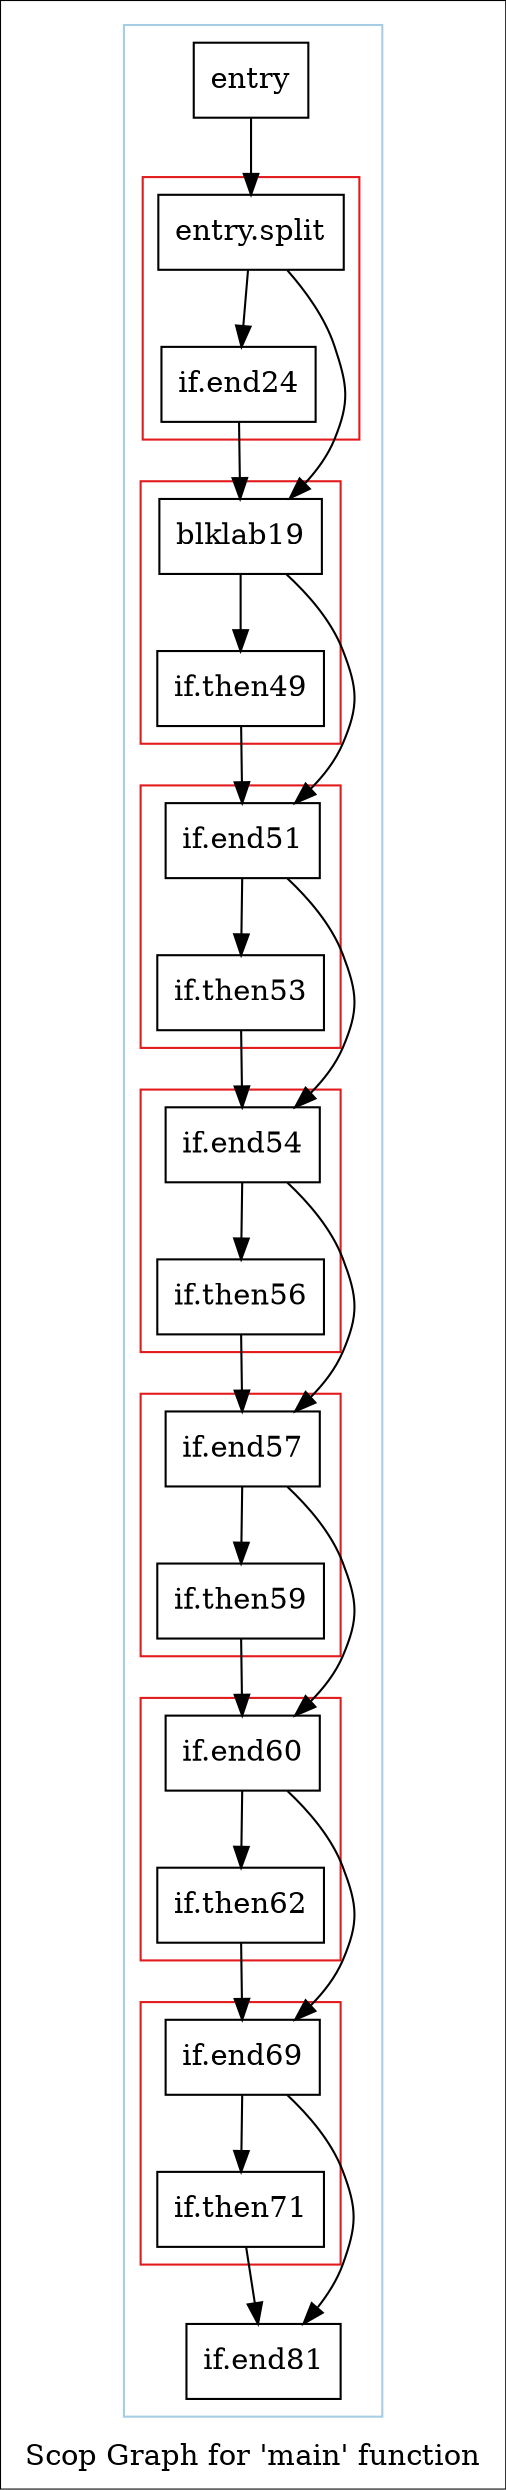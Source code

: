 digraph "Scop Graph for 'main' function" {
	label="Scop Graph for 'main' function";

	Node0xb6b02e0 [shape=record,label="{entry}"];
	Node0xb6b02e0 -> Node0xb72d540;
	Node0xb72d540 [shape=record,label="{entry.split}"];
	Node0xb72d540 -> Node0xb610d80;
	Node0xb72d540 -> Node0xb741190;
	Node0xb610d80 [shape=record,label="{blklab19}"];
	Node0xb610d80 -> Node0xb6c7e80;
	Node0xb610d80 -> Node0xb6d9500;
	Node0xb6c7e80 [shape=record,label="{if.end51}"];
	Node0xb6c7e80 -> Node0xb6e0600;
	Node0xb6c7e80 -> Node0xb6c82d0;
	Node0xb6e0600 [shape=record,label="{if.end54}"];
	Node0xb6e0600 -> Node0xb6e9640;
	Node0xb6e0600 -> Node0xb742760;
	Node0xb6e9640 [shape=record,label="{if.end57}"];
	Node0xb6e9640 -> Node0xb743020;
	Node0xb6e9640 -> Node0xb6c01b0;
	Node0xb743020 [shape=record,label="{if.end60}"];
	Node0xb743020 -> Node0xb6fa220;
	Node0xb743020 -> Node0xb6f7040;
	Node0xb6fa220 [shape=record,label="{if.end69}"];
	Node0xb6fa220 -> Node0xb743d10;
	Node0xb6fa220 -> Node0xb6f35b0;
	Node0xb743d10 [shape=record,label="{if.end81}"];
	Node0xb6f35b0 [shape=record,label="{if.then71}"];
	Node0xb6f35b0 -> Node0xb743d10;
	Node0xb6f7040 [shape=record,label="{if.then62}"];
	Node0xb6f7040 -> Node0xb6fa220;
	Node0xb6c01b0 [shape=record,label="{if.then59}"];
	Node0xb6c01b0 -> Node0xb743020;
	Node0xb742760 [shape=record,label="{if.then56}"];
	Node0xb742760 -> Node0xb6e9640;
	Node0xb6c82d0 [shape=record,label="{if.then53}"];
	Node0xb6c82d0 -> Node0xb6e0600;
	Node0xb6d9500 [shape=record,label="{if.then49}"];
	Node0xb6d9500 -> Node0xb6c7e80;
	Node0xb741190 [shape=record,label="{if.end24}"];
	Node0xb741190 -> Node0xb610d80;
	colorscheme = "paired12"
        subgraph cluster_0xb743ad0 {
          label = "";
          style = solid;
          color = 1
          subgraph cluster_0xb7426e0 {
            label = "";
            style = solid;
            color = 6
            Node0xb72d540;
            Node0xb741190;
          }
          subgraph cluster_0xb6e95c0 {
            label = "";
            style = solid;
            color = 6
            Node0xb610d80;
            Node0xb6d9500;
          }
          subgraph cluster_0xb72e900 {
            label = "";
            style = solid;
            color = 6
            Node0xb6c7e80;
            Node0xb6c82d0;
          }
          subgraph cluster_0xb6fb0c0 {
            label = "";
            style = solid;
            color = 6
            Node0xb6e0600;
            Node0xb742760;
          }
          subgraph cluster_0xb741250 {
            label = "";
            style = solid;
            color = 6
            Node0xb6e9640;
            Node0xb6c01b0;
          }
          subgraph cluster_0xb6fa7b0 {
            label = "";
            style = solid;
            color = 6
            Node0xb743020;
            Node0xb6f7040;
          }
          subgraph cluster_0xb7432d0 {
            label = "";
            style = solid;
            color = 6
            Node0xb6fa220;
            Node0xb6f35b0;
          }
          Node0xb6b02e0;
          Node0xb743d10;
        }
}
